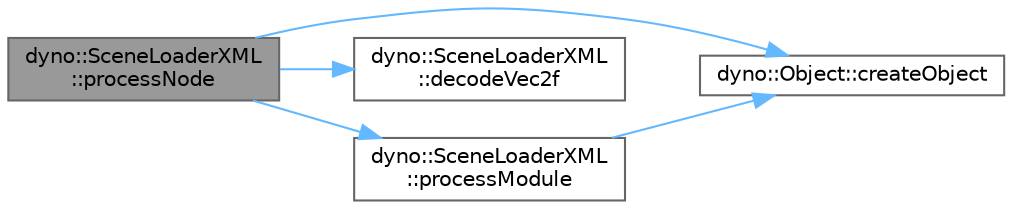 digraph "dyno::SceneLoaderXML::processNode"
{
 // LATEX_PDF_SIZE
  bgcolor="transparent";
  edge [fontname=Helvetica,fontsize=10,labelfontname=Helvetica,labelfontsize=10];
  node [fontname=Helvetica,fontsize=10,shape=box,height=0.2,width=0.4];
  rankdir="LR";
  Node1 [id="Node000001",label="dyno::SceneLoaderXML\l::processNode",height=0.2,width=0.4,color="gray40", fillcolor="grey60", style="filled", fontcolor="black",tooltip=" "];
  Node1 -> Node2 [id="edge1_Node000001_Node000002",color="steelblue1",style="solid",tooltip=" "];
  Node2 [id="Node000002",label="dyno::Object::createObject",height=0.2,width=0.4,color="grey40", fillcolor="white", style="filled",URL="$classdyno_1_1_object.html#a465a0dcfc83098c1b702a690e4db91ec",tooltip=" "];
  Node1 -> Node3 [id="edge2_Node000001_Node000003",color="steelblue1",style="solid",tooltip=" "];
  Node3 [id="Node000003",label="dyno::SceneLoaderXML\l::decodeVec2f",height=0.2,width=0.4,color="grey40", fillcolor="white", style="filled",URL="$classdyno_1_1_scene_loader_x_m_l.html#aa010d68dca2dbb0beb2a1cbcba243b8b",tooltip=" "];
  Node1 -> Node4 [id="edge3_Node000001_Node000004",color="steelblue1",style="solid",tooltip=" "];
  Node4 [id="Node000004",label="dyno::SceneLoaderXML\l::processModule",height=0.2,width=0.4,color="grey40", fillcolor="white", style="filled",URL="$classdyno_1_1_scene_loader_x_m_l.html#a8f225b9316b319931900820835b88645",tooltip=" "];
  Node4 -> Node2 [id="edge4_Node000004_Node000002",color="steelblue1",style="solid",tooltip=" "];
}
